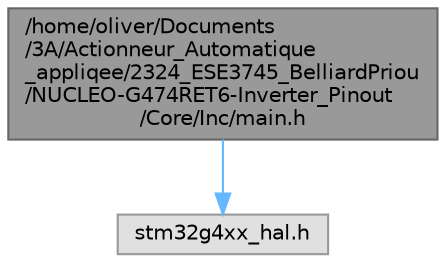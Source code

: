 digraph "/home/oliver/Documents/3A/Actionneur_Automatique_appliqee/2324_ESE3745_BelliardPriou/NUCLEO-G474RET6-Inverter_Pinout/Core/Inc/main.h"
{
 // LATEX_PDF_SIZE
  bgcolor="transparent";
  edge [fontname=Helvetica,fontsize=10,labelfontname=Helvetica,labelfontsize=10];
  node [fontname=Helvetica,fontsize=10,shape=box,height=0.2,width=0.4];
  Node1 [id="Node000001",label="/home/oliver/Documents\l/3A/Actionneur_Automatique\l_appliqee/2324_ESE3745_BelliardPriou\l/NUCLEO-G474RET6-Inverter_Pinout\l/Core/Inc/main.h",height=0.2,width=0.4,color="gray40", fillcolor="grey60", style="filled", fontcolor="black",tooltip=": Header for main.c file. This file contains the common defines of the application."];
  Node1 -> Node2 [id="edge3_Node000001_Node000002",color="steelblue1",style="solid",tooltip=" "];
  Node2 [id="Node000002",label="stm32g4xx_hal.h",height=0.2,width=0.4,color="grey60", fillcolor="#E0E0E0", style="filled",tooltip=" "];
}

